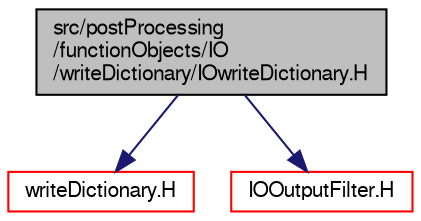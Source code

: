 digraph "src/postProcessing/functionObjects/IO/writeDictionary/IOwriteDictionary.H"
{
  bgcolor="transparent";
  edge [fontname="FreeSans",fontsize="10",labelfontname="FreeSans",labelfontsize="10"];
  node [fontname="FreeSans",fontsize="10",shape=record];
  Node0 [label="src/postProcessing\l/functionObjects/IO\l/writeDictionary/IOwriteDictionary.H",height=0.2,width=0.4,color="black", fillcolor="grey75", style="filled", fontcolor="black"];
  Node0 -> Node1 [color="midnightblue",fontsize="10",style="solid",fontname="FreeSans"];
  Node1 [label="writeDictionary.H",height=0.2,width=0.4,color="red",URL="$a13625.html"];
  Node0 -> Node63 [color="midnightblue",fontsize="10",style="solid",fontname="FreeSans"];
  Node63 [label="IOOutputFilter.H",height=0.2,width=0.4,color="red",URL="$a08969.html"];
}
